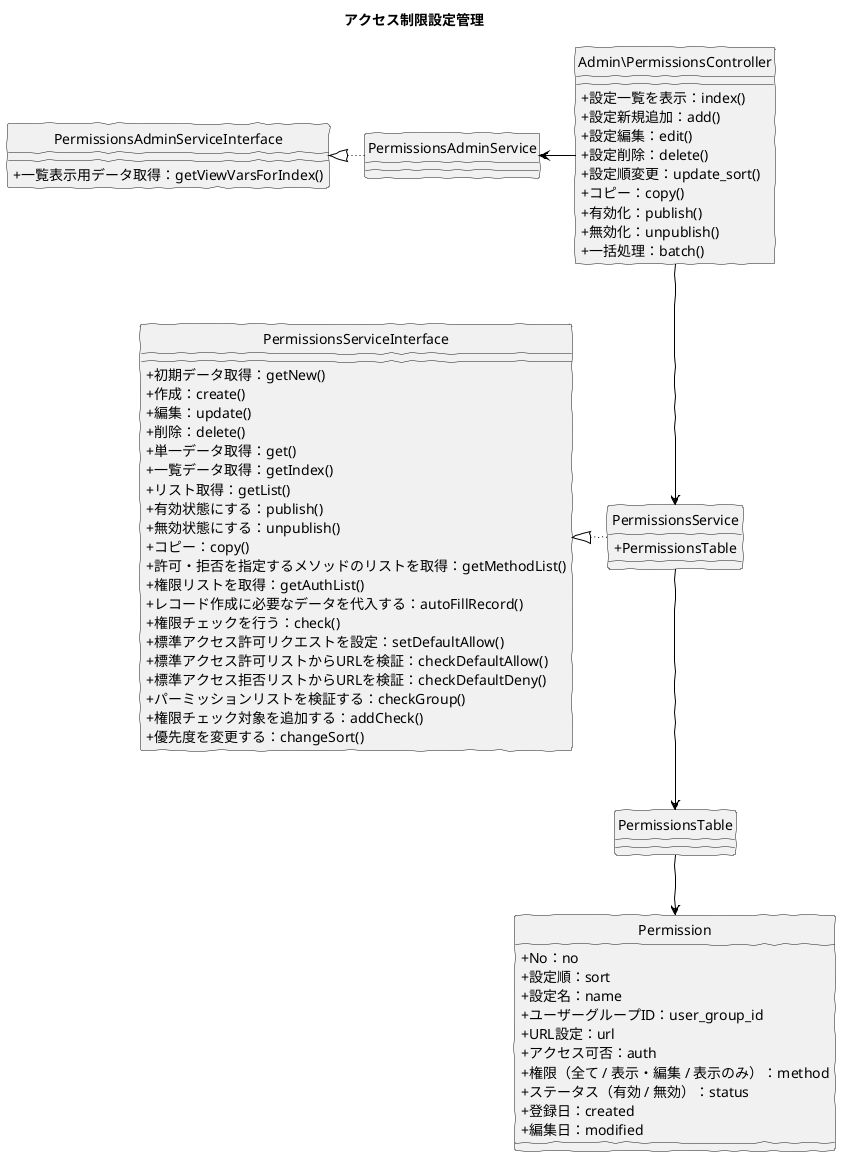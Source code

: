 @startuml
skinparam handwritten true
skinparam backgroundColor white
hide circle
skinparam classAttributeIconSize 0

title アクセス制限設定管理

class Admin\PermissionsController {
  + 設定一覧を表示：index()
  + 設定新規追加：add()
  + 設定編集：edit()
  + 設定削除：delete()
  + 設定順変更：update_sort()
  + コピー：copy()
  + 有効化：publish()
  + 無効化：unpublish()
  + 一括処理：batch()
}

class PermissionsService {
  + PermissionsTable
}

class PermissionsServiceInterface {

  + 初期データ取得：getNew()
  + 作成：create()
  + 編集：update()
  + 削除：delete()
  + 単一データ取得：get()
  + 一覧データ取得：getIndex()
  + リスト取得：getList()
  + 有効状態にする：publish()
  + 無効状態にする：unpublish()
  + コピー：copy()
  + 許可・拒否を指定するメソッドのリストを取得：getMethodList()
  + 権限リストを取得：getAuthList()
  + レコード作成に必要なデータを代入する：autoFillRecord()
  + 権限チェックを行う：check()
  + 標準アクセス許可リクエストを設定：setDefaultAllow()
  + 標準アクセス許可リストからURLを検証：checkDefaultAllow()
  + 標準アクセス拒否リストからURLを検証：checkDefaultDeny()
  + パーミッションリストを検証する：checkGroup()
  + 権限チェック対象を追加する：addCheck()
  + 優先度を変更する：changeSort()
}

class PermissionsAdminServiceInterface {
  + 一覧表示用データ取得：getViewVarsForIndex()
}

class PermissionsTable {
}

class Permission {
   + No：no
	 + 設定順：sort
	 + 設定名：name
	 + ユーザーグループID：user_group_id
	 + URL設定：url
	 + アクセス可否：auth
	 + 権限（全て / 表示・編集 / 表示のみ）：method
	 + ステータス（有効 / 無効）：status
   + 登録日：created
   + 編集日：modified
}

Admin\PermissionsController -down[#Black]-> PermissionsService
Admin\PermissionsController -left[#Black]-> PermissionsAdminService
PermissionsAdminService -left[dotted,#Black]-|> PermissionsAdminServiceInterface
PermissionsService -down[#Black]-> PermissionsTable
PermissionsService -left[dotted,#Black]-|> PermissionsServiceInterface
PermissionsTable -down[#Black]-> Permission

@enduml
